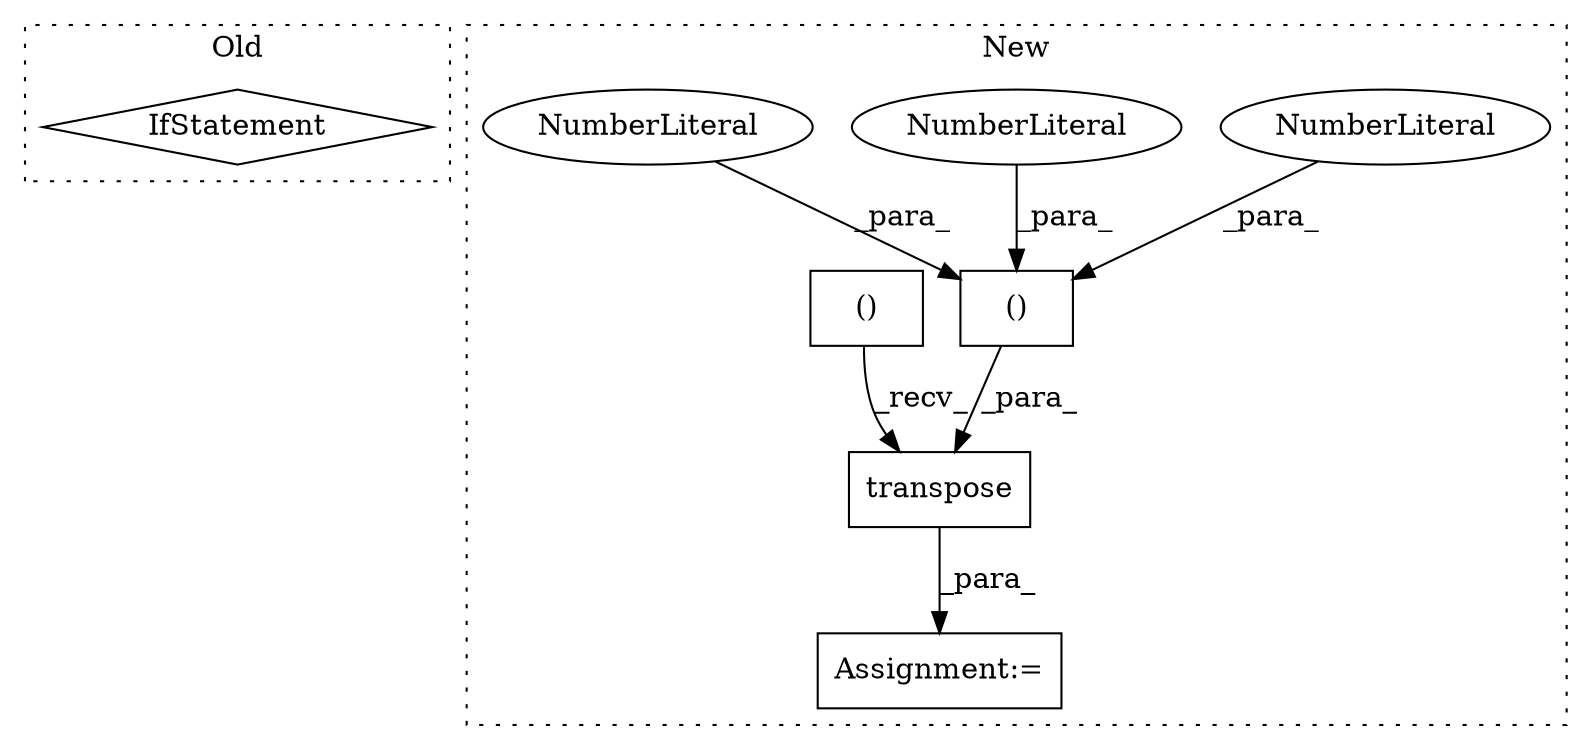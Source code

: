 digraph G {
subgraph cluster0 {
1 [label="IfStatement" a="25" s="6146,6191" l="4,2" shape="diamond"];
label = "Old";
style="dotted";
}
subgraph cluster1 {
2 [label="transpose" a="32" s="6581,6629" l="19,2" shape="box"];
3 [label="Assignment:=" a="7" s="6473" l="1" shape="box"];
4 [label="()" a="106" s="6600" l="29" shape="box"];
5 [label="NumberLiteral" a="34" s="6628" l="1" shape="ellipse"];
6 [label="NumberLiteral" a="34" s="6614" l="1" shape="ellipse"];
7 [label="NumberLiteral" a="34" s="6600" l="1" shape="ellipse"];
8 [label="()" a="106" s="6520" l="29" shape="box"];
label = "New";
style="dotted";
}
2 -> 3 [label="_para_"];
4 -> 2 [label="_para_"];
5 -> 4 [label="_para_"];
6 -> 4 [label="_para_"];
7 -> 4 [label="_para_"];
8 -> 2 [label="_recv_"];
}